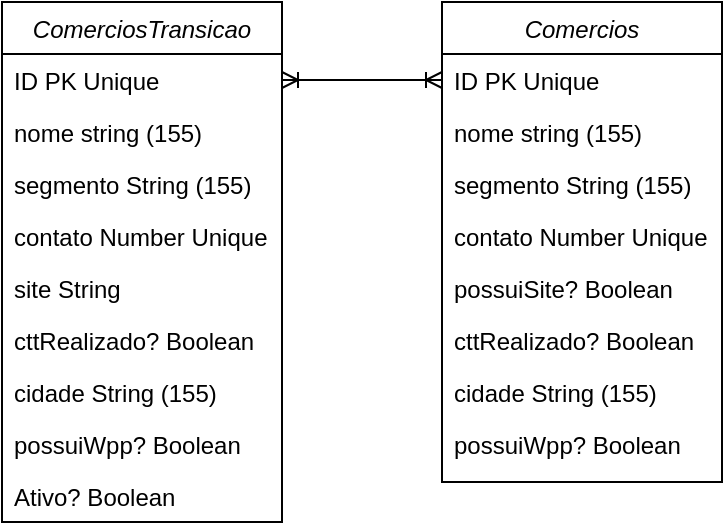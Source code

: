 <mxfile version="24.6.3" type="device">
  <diagram id="C5RBs43oDa-KdzZeNtuy" name="Page-1">
    <mxGraphModel dx="1259" dy="686" grid="1" gridSize="10" guides="1" tooltips="1" connect="1" arrows="1" fold="1" page="1" pageScale="1" pageWidth="827" pageHeight="1169" math="0" shadow="0">
      <root>
        <mxCell id="WIyWlLk6GJQsqaUBKTNV-0" />
        <mxCell id="WIyWlLk6GJQsqaUBKTNV-1" parent="WIyWlLk6GJQsqaUBKTNV-0" />
        <mxCell id="zkfFHV4jXpPFQw0GAbJ--0" value="Comercios" style="swimlane;fontStyle=2;align=center;verticalAlign=top;childLayout=stackLayout;horizontal=1;startSize=26;horizontalStack=0;resizeParent=1;resizeLast=0;collapsible=1;marginBottom=0;rounded=0;shadow=0;strokeWidth=1;" parent="WIyWlLk6GJQsqaUBKTNV-1" vertex="1">
          <mxGeometry x="350" y="130" width="140" height="240" as="geometry">
            <mxRectangle x="230" y="140" width="160" height="26" as="alternateBounds" />
          </mxGeometry>
        </mxCell>
        <mxCell id="NoBUaNtK5p9bkWXE8h3X-0" value="ID PK Unique" style="text;align=left;verticalAlign=top;spacingLeft=4;spacingRight=4;overflow=hidden;rotatable=0;points=[[0,0.5],[1,0.5]];portConstraint=eastwest;" parent="zkfFHV4jXpPFQw0GAbJ--0" vertex="1">
          <mxGeometry y="26" width="140" height="26" as="geometry" />
        </mxCell>
        <mxCell id="zkfFHV4jXpPFQw0GAbJ--1" value="nome string (155)" style="text;align=left;verticalAlign=top;spacingLeft=4;spacingRight=4;overflow=hidden;rotatable=0;points=[[0,0.5],[1,0.5]];portConstraint=eastwest;" parent="zkfFHV4jXpPFQw0GAbJ--0" vertex="1">
          <mxGeometry y="52" width="140" height="26" as="geometry" />
        </mxCell>
        <mxCell id="zkfFHV4jXpPFQw0GAbJ--3" value="segmento String (155)" style="text;align=left;verticalAlign=top;spacingLeft=4;spacingRight=4;overflow=hidden;rotatable=0;points=[[0,0.5],[1,0.5]];portConstraint=eastwest;rounded=0;shadow=0;html=0;" parent="zkfFHV4jXpPFQw0GAbJ--0" vertex="1">
          <mxGeometry y="78" width="140" height="26" as="geometry" />
        </mxCell>
        <mxCell id="zkfFHV4jXpPFQw0GAbJ--2" value="contato Number Unique" style="text;align=left;verticalAlign=top;spacingLeft=4;spacingRight=4;overflow=hidden;rotatable=0;points=[[0,0.5],[1,0.5]];portConstraint=eastwest;rounded=0;shadow=0;html=0;" parent="zkfFHV4jXpPFQw0GAbJ--0" vertex="1">
          <mxGeometry y="104" width="140" height="26" as="geometry" />
        </mxCell>
        <mxCell id="zkfFHV4jXpPFQw0GAbJ--5" value="possuiSite? Boolean" style="text;align=left;verticalAlign=top;spacingLeft=4;spacingRight=4;overflow=hidden;rotatable=0;points=[[0,0.5],[1,0.5]];portConstraint=eastwest;" parent="zkfFHV4jXpPFQw0GAbJ--0" vertex="1">
          <mxGeometry y="130" width="140" height="26" as="geometry" />
        </mxCell>
        <mxCell id="NoBUaNtK5p9bkWXE8h3X-4" value="cttRealizado? Boolean" style="text;align=left;verticalAlign=top;spacingLeft=4;spacingRight=4;overflow=hidden;rotatable=0;points=[[0,0.5],[1,0.5]];portConstraint=eastwest;" parent="zkfFHV4jXpPFQw0GAbJ--0" vertex="1">
          <mxGeometry y="156" width="140" height="26" as="geometry" />
        </mxCell>
        <mxCell id="NoBUaNtK5p9bkWXE8h3X-1" value="cidade String (155)" style="text;align=left;verticalAlign=top;spacingLeft=4;spacingRight=4;overflow=hidden;rotatable=0;points=[[0,0.5],[1,0.5]];portConstraint=eastwest;" parent="zkfFHV4jXpPFQw0GAbJ--0" vertex="1">
          <mxGeometry y="182" width="140" height="26" as="geometry" />
        </mxCell>
        <mxCell id="NoBUaNtK5p9bkWXE8h3X-3" value="possuiWpp? Boolean" style="text;align=left;verticalAlign=top;spacingLeft=4;spacingRight=4;overflow=hidden;rotatable=0;points=[[0,0.5],[1,0.5]];portConstraint=eastwest;" parent="zkfFHV4jXpPFQw0GAbJ--0" vertex="1">
          <mxGeometry y="208" width="140" height="26" as="geometry" />
        </mxCell>
        <mxCell id="9DvK496ElarvmkAeNpNP-0" value="ComerciosTransicao" style="swimlane;fontStyle=2;align=center;verticalAlign=top;childLayout=stackLayout;horizontal=1;startSize=26;horizontalStack=0;resizeParent=1;resizeLast=0;collapsible=1;marginBottom=0;rounded=0;shadow=0;strokeWidth=1;" parent="WIyWlLk6GJQsqaUBKTNV-1" vertex="1">
          <mxGeometry x="130" y="130" width="140" height="260" as="geometry">
            <mxRectangle x="230" y="140" width="160" height="26" as="alternateBounds" />
          </mxGeometry>
        </mxCell>
        <mxCell id="9DvK496ElarvmkAeNpNP-1" value="ID PK Unique" style="text;align=left;verticalAlign=top;spacingLeft=4;spacingRight=4;overflow=hidden;rotatable=0;points=[[0,0.5],[1,0.5]];portConstraint=eastwest;" parent="9DvK496ElarvmkAeNpNP-0" vertex="1">
          <mxGeometry y="26" width="140" height="26" as="geometry" />
        </mxCell>
        <mxCell id="9DvK496ElarvmkAeNpNP-2" value="nome string (155)" style="text;align=left;verticalAlign=top;spacingLeft=4;spacingRight=4;overflow=hidden;rotatable=0;points=[[0,0.5],[1,0.5]];portConstraint=eastwest;" parent="9DvK496ElarvmkAeNpNP-0" vertex="1">
          <mxGeometry y="52" width="140" height="26" as="geometry" />
        </mxCell>
        <mxCell id="9DvK496ElarvmkAeNpNP-3" value="segmento String (155)" style="text;align=left;verticalAlign=top;spacingLeft=4;spacingRight=4;overflow=hidden;rotatable=0;points=[[0,0.5],[1,0.5]];portConstraint=eastwest;rounded=0;shadow=0;html=0;" parent="9DvK496ElarvmkAeNpNP-0" vertex="1">
          <mxGeometry y="78" width="140" height="26" as="geometry" />
        </mxCell>
        <mxCell id="9DvK496ElarvmkAeNpNP-4" value="contato Number Unique" style="text;align=left;verticalAlign=top;spacingLeft=4;spacingRight=4;overflow=hidden;rotatable=0;points=[[0,0.5],[1,0.5]];portConstraint=eastwest;rounded=0;shadow=0;html=0;" parent="9DvK496ElarvmkAeNpNP-0" vertex="1">
          <mxGeometry y="104" width="140" height="26" as="geometry" />
        </mxCell>
        <mxCell id="9DvK496ElarvmkAeNpNP-5" value="site String" style="text;align=left;verticalAlign=top;spacingLeft=4;spacingRight=4;overflow=hidden;rotatable=0;points=[[0,0.5],[1,0.5]];portConstraint=eastwest;" parent="9DvK496ElarvmkAeNpNP-0" vertex="1">
          <mxGeometry y="130" width="140" height="26" as="geometry" />
        </mxCell>
        <mxCell id="9DvK496ElarvmkAeNpNP-6" value="cttRealizado? Boolean" style="text;align=left;verticalAlign=top;spacingLeft=4;spacingRight=4;overflow=hidden;rotatable=0;points=[[0,0.5],[1,0.5]];portConstraint=eastwest;" parent="9DvK496ElarvmkAeNpNP-0" vertex="1">
          <mxGeometry y="156" width="140" height="26" as="geometry" />
        </mxCell>
        <mxCell id="9DvK496ElarvmkAeNpNP-7" value="cidade String (155)" style="text;align=left;verticalAlign=top;spacingLeft=4;spacingRight=4;overflow=hidden;rotatable=0;points=[[0,0.5],[1,0.5]];portConstraint=eastwest;" parent="9DvK496ElarvmkAeNpNP-0" vertex="1">
          <mxGeometry y="182" width="140" height="26" as="geometry" />
        </mxCell>
        <mxCell id="9DvK496ElarvmkAeNpNP-9" value="possuiWpp? Boolean" style="text;align=left;verticalAlign=top;spacingLeft=4;spacingRight=4;overflow=hidden;rotatable=0;points=[[0,0.5],[1,0.5]];portConstraint=eastwest;" parent="9DvK496ElarvmkAeNpNP-0" vertex="1">
          <mxGeometry y="208" width="140" height="26" as="geometry" />
        </mxCell>
        <mxCell id="9DvK496ElarvmkAeNpNP-10" value="Ativo? Boolean" style="text;align=left;verticalAlign=top;spacingLeft=4;spacingRight=4;overflow=hidden;rotatable=0;points=[[0,0.5],[1,0.5]];portConstraint=eastwest;" parent="9DvK496ElarvmkAeNpNP-0" vertex="1">
          <mxGeometry y="234" width="140" height="26" as="geometry" />
        </mxCell>
        <mxCell id="9DvK496ElarvmkAeNpNP-11" style="edgeStyle=orthogonalEdgeStyle;rounded=0;orthogonalLoop=1;jettySize=auto;html=1;exitX=1;exitY=0.5;exitDx=0;exitDy=0;entryX=0;entryY=0.5;entryDx=0;entryDy=0;endArrow=ERoneToMany;endFill=0;startArrow=ERoneToMany;startFill=0;" parent="WIyWlLk6GJQsqaUBKTNV-1" source="9DvK496ElarvmkAeNpNP-1" target="NoBUaNtK5p9bkWXE8h3X-0" edge="1">
          <mxGeometry relative="1" as="geometry" />
        </mxCell>
      </root>
    </mxGraphModel>
  </diagram>
</mxfile>
